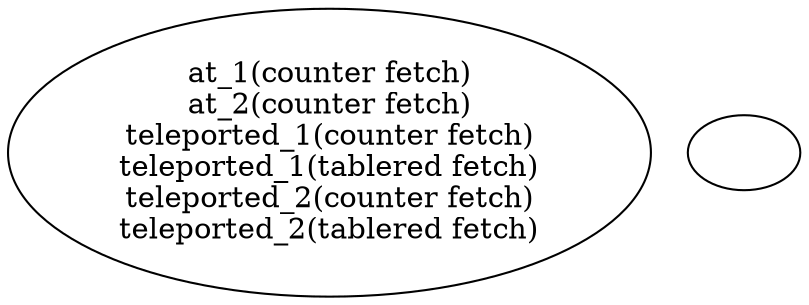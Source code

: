 strict digraph  {
1 [label="at_1(counter fetch)\nat_2(counter fetch)\nteleported_1(counter fetch)\nteleported_1(tablered fetch)\nteleported_2(counter fetch)\nteleported_2(tablered fetch)"];
2 [label=""];
}
